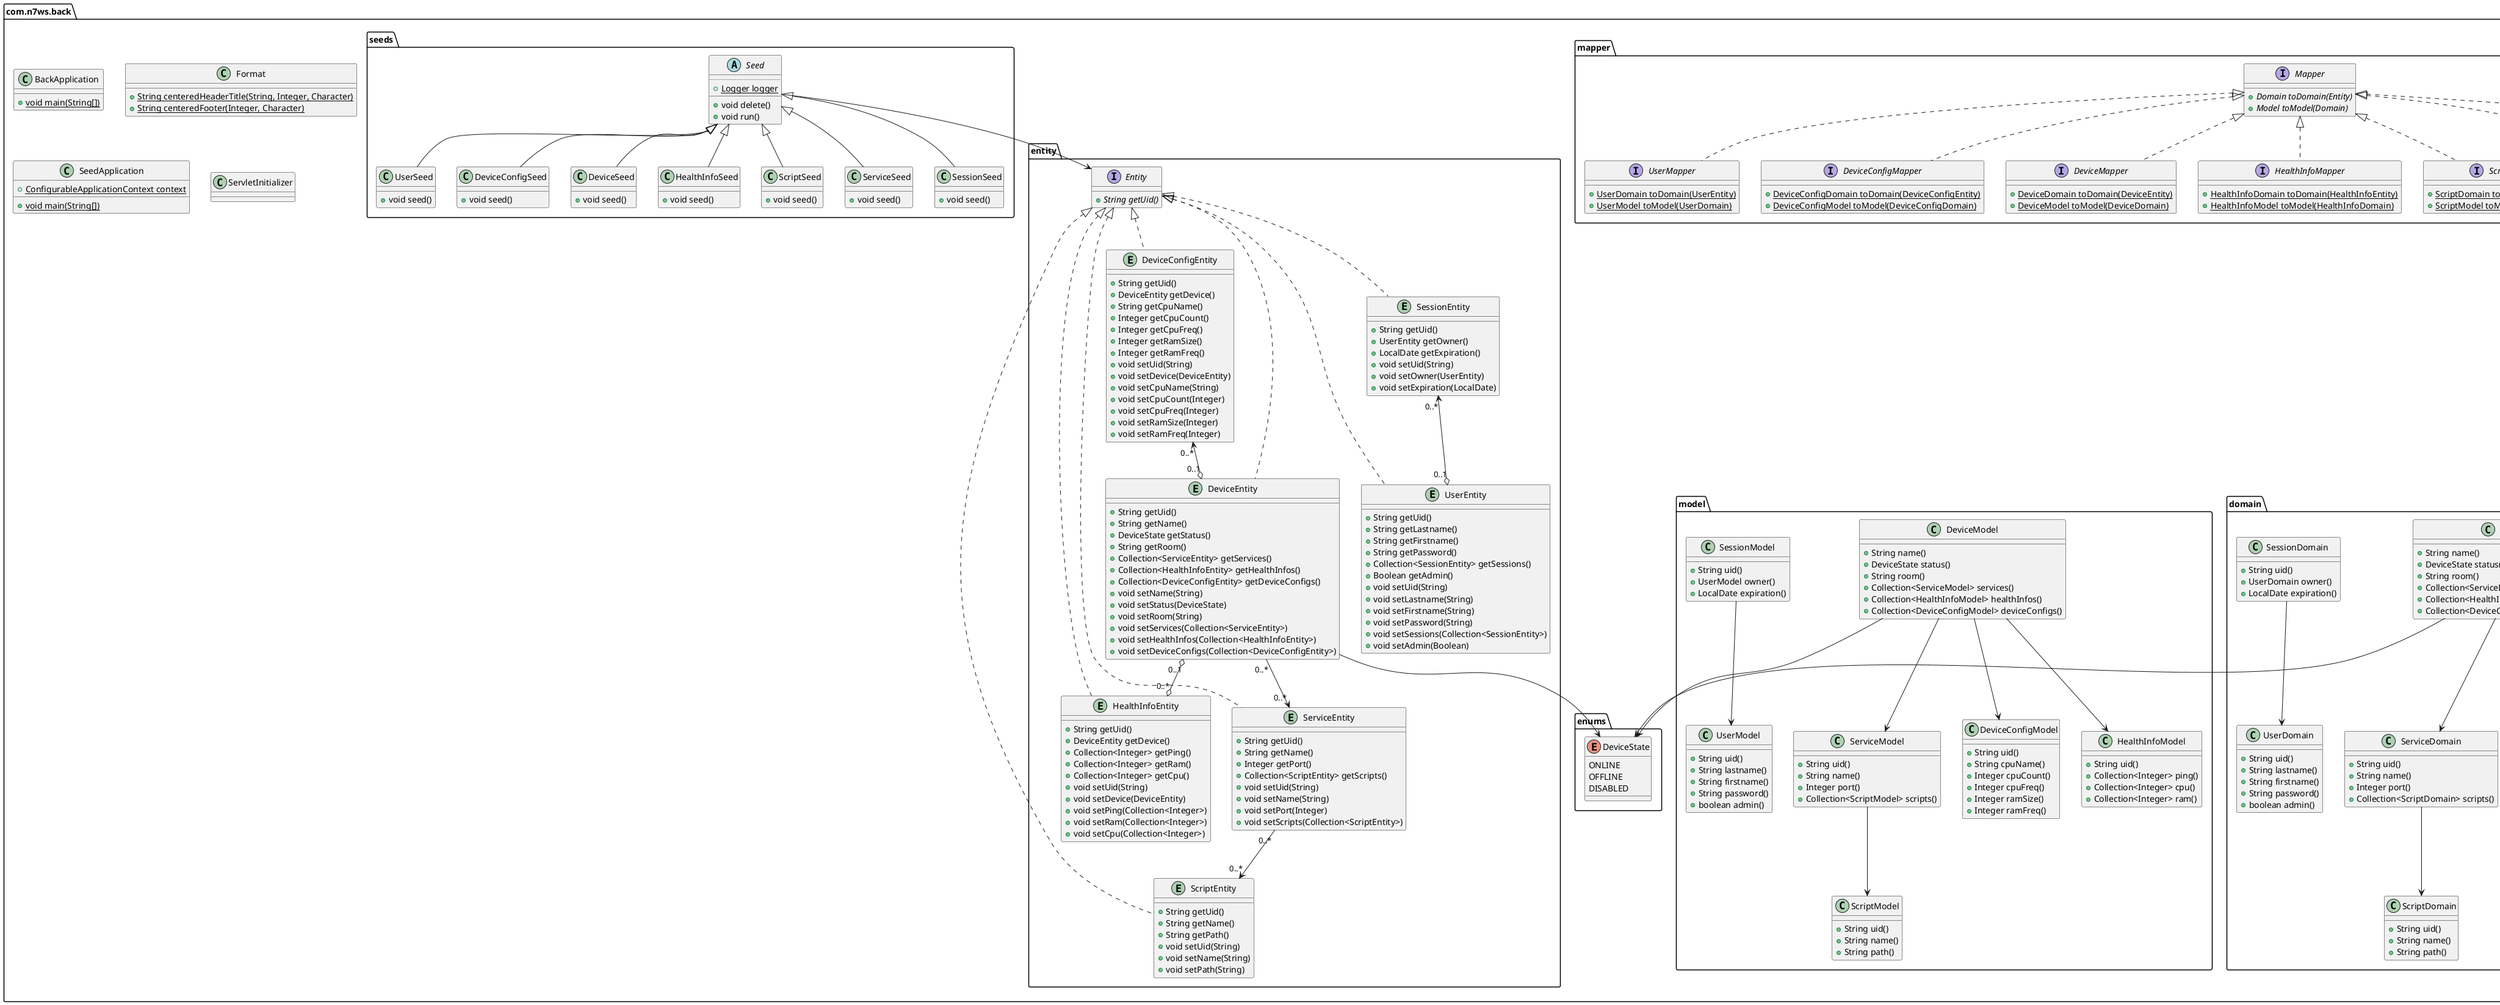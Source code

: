 @startuml
!pragma useIntermediatePackages false

class "BackApplication" as com.n7ws.back.BackApplication {
  + {static}void main(String[])
}
class "Format" as com.n7ws.back.Format {
  + {static}String centeredHeaderTitle(String, Integer, Character)
  + {static}String centeredFooter(Integer, Character)
}
class "SeedApplication" as com.n7ws.back.SeedApplication {
  + {static}ConfigurableApplicationContext context
  __
  + {static}void main(String[])
}
class "ServletInitializer" as com.n7ws.back.ServletInitializer {
}
class "DeviceConfigController" as com.n7ws.back.api.DeviceConfigController {
  +Collection<DeviceConfigModel> deviceConfigs()
  +DeviceConfigModel deviceConfig(String)
}
class "DeviceController" as com.n7ws.back.api.DeviceController {
  +Collection<DeviceModel> devices()
  +DeviceModel device(String)
}
class "HealthInfoController" as com.n7ws.back.api.HealthInfoController {
  +Collection<HealthInfoModel> healthInfos()
  +HealthInfoModel healthInfo(String)
}
class "ScriptController" as com.n7ws.back.api.ScriptController {
  +Collection<ScriptModel> scripts()
  +ScriptModel script(String)
}
class "ServiceController" as com.n7ws.back.api.ServiceController {
  +Collection<ServiceModel> services()
  +ServiceModel service(String)
}
class "SessionController" as com.n7ws.back.api.SessionController {
  +Collection<SessionModel> sessions()
  +SessionModel session(String)
}
class "UserController" as com.n7ws.back.api.UserController {
  +Collection<UserModel> users()
  +UserModel user(String)
}
class "DeviceConfigDomain" as com.n7ws.back.domain.DeviceConfigDomain {
  +String uid()
  +String cpuName()
  +Integer cpuCount()
  +Integer cpuFreq()
  +Integer ramSize()
  +Integer ramFreq()
}
class "DeviceDomain" as com.n7ws.back.domain.DeviceDomain {
  +String name()
  +DeviceState status()
  +String room()
  +Collection<ServiceDomain> services()
  +Collection<HealthInfoDomain> healthInfos()
  +Collection<DeviceConfigDomain> deviceConfigs()
}
class "HealthInfoDomain" as com.n7ws.back.domain.HealthInfoDomain {
  +String uid()
  +Collection<Integer> ping()
  +Collection<Integer> cpu()
  +Collection<Integer> ram()
}
class "ScriptDomain" as com.n7ws.back.domain.ScriptDomain {
  +String uid()
  +String name()
  +String path()
}
class "ServiceDomain" as com.n7ws.back.domain.ServiceDomain {
  +String uid()
  +String name()
  +Integer port()
  +Collection<ScriptDomain> scripts()
}
class "SessionDomain" as com.n7ws.back.domain.SessionDomain {
  +String uid()
  +UserDomain owner()
  +LocalDate expiration()
}
class "UserDomain" as com.n7ws.back.domain.UserDomain {
  +String uid()
  +String lastname()
  +String firstname()
  +String password()
  +boolean admin()
}
entity "DeviceConfigEntity" as com.n7ws.back.entity.DeviceConfigEntity {
  +String getUid()
  +DeviceEntity getDevice()
  +String getCpuName()
  +Integer getCpuCount()
  +Integer getCpuFreq()
  +Integer getRamSize()
  +Integer getRamFreq()
  +void setUid(String)
  +void setDevice(DeviceEntity)
  +void setCpuName(String)
  +void setCpuCount(Integer)
  +void setCpuFreq(Integer)
  +void setRamSize(Integer)
  +void setRamFreq(Integer)
}
entity "DeviceEntity" as com.n7ws.back.entity.DeviceEntity {
  +String getUid()
  +String getName()
  +DeviceState getStatus()
  +String getRoom()
  +Collection<ServiceEntity> getServices()
  +Collection<HealthInfoEntity> getHealthInfos()
  +Collection<DeviceConfigEntity> getDeviceConfigs()
  +void setName(String)
  +void setStatus(DeviceState)
  +void setRoom(String)
  +void setServices(Collection<ServiceEntity>)
  +void setHealthInfos(Collection<HealthInfoEntity>)
  +void setDeviceConfigs(Collection<DeviceConfigEntity>)
}
interface "Entity" as com.n7ws.back.entity.Entity {
  + {abstract}String getUid()
}
entity "HealthInfoEntity" as com.n7ws.back.entity.HealthInfoEntity {
  +String getUid()
  +DeviceEntity getDevice()
  +Collection<Integer> getPing()
  +Collection<Integer> getRam()
  +Collection<Integer> getCpu()
  +void setUid(String)
  +void setDevice(DeviceEntity)
  +void setPing(Collection<Integer>)
  +void setRam(Collection<Integer>)
  +void setCpu(Collection<Integer>)
}
entity "ScriptEntity" as com.n7ws.back.entity.ScriptEntity {
  +String getUid()
  +String getName()
  +String getPath()
  +void setUid(String)
  +void setName(String)
  +void setPath(String)
}
entity "ServiceEntity" as com.n7ws.back.entity.ServiceEntity {
  +String getUid()
  +String getName()
  +Integer getPort()
  +Collection<ScriptEntity> getScripts()
  +void setUid(String)
  +void setName(String)
  +void setPort(Integer)
  +void setScripts(Collection<ScriptEntity>)
}
entity "SessionEntity" as com.n7ws.back.entity.SessionEntity {
  +String getUid()
  +UserEntity getOwner()
  +LocalDate getExpiration()
  +void setUid(String)
  +void setOwner(UserEntity)
  +void setExpiration(LocalDate)
}
entity "UserEntity" as com.n7ws.back.entity.UserEntity {
  +String getUid()
  +String getLastname()
  +String getFirstname()
  +String getPassword()
  +Collection<SessionEntity> getSessions()
  +Boolean getAdmin()
  +void setUid(String)
  +void setLastname(String)
  +void setFirstname(String)
  +void setPassword(String)
  +void setSessions(Collection<SessionEntity>)
  +void setAdmin(Boolean)
}
enum "DeviceState" as com.n7ws.back.enums.DeviceState {
  ONLINE
  OFFLINE
  DISABLED
}
interface "DeviceConfigMapper" as com.n7ws.back.mapper.DeviceConfigMapper {
  __
  + {static}DeviceConfigDomain toDomain(DeviceConfigEntity)
  + {static}DeviceConfigModel toModel(DeviceConfigDomain)
}
interface "DeviceMapper" as com.n7ws.back.mapper.DeviceMapper {
  + {static}DeviceDomain toDomain(DeviceEntity)
  + {static}DeviceModel toModel(DeviceDomain)
}
interface "HealthInfoMapper" as com.n7ws.back.mapper.HealthInfoMapper {
  + {static}HealthInfoDomain toDomain(HealthInfoEntity)
  + {static}HealthInfoModel toModel(HealthInfoDomain)
}
interface "Mapper" as com.n7ws.back.mapper.Mapper {
  + {abstract}Domain toDomain(Entity)
  + {abstract}Model toModel(Domain)
}
interface "ScriptMapper" as com.n7ws.back.mapper.ScriptMapper {
  + {static}ScriptDomain toDomain(ScriptEntity)
  + {static}ScriptModel toModel(ScriptDomain)
}
interface "ServiceMapper" as com.n7ws.back.mapper.ServiceMapper {
  + {static}ServiceDomain toDomain(ServiceEntity)
  + {static}ServiceModel toModel(ServiceDomain)
}
interface "SessionMapper" as com.n7ws.back.mapper.SessionMapper {
  + {static}SessionDomain toDomain(SessionEntity)
  + {static}SessionModel toModel(SessionDomain)
}
interface "UserMapper" as com.n7ws.back.mapper.UserMapper {
  + {static}UserDomain toDomain(UserEntity)
  + {static}UserModel toModel(UserDomain)
}
class "DeviceConfigModel" as com.n7ws.back.model.DeviceConfigModel {
  +String uid()
  +String cpuName()
  +Integer cpuCount()
  +Integer cpuFreq()
  +Integer ramSize()
  +Integer ramFreq()
}
class "DeviceModel" as com.n7ws.back.model.DeviceModel {
  +String name()
  +DeviceState status()
  +String room()
  +Collection<ServiceModel> services()
  +Collection<HealthInfoModel> healthInfos()
  +Collection<DeviceConfigModel> deviceConfigs()
}
class "HealthInfoModel" as com.n7ws.back.model.HealthInfoModel {
  +String uid()
  +Collection<Integer> ping()
  +Collection<Integer> cpu()
  +Collection<Integer> ram()
}
class "ScriptModel" as com.n7ws.back.model.ScriptModel {
  +String uid()
  +String name()
  +String path()
}
class "ServiceModel" as com.n7ws.back.model.ServiceModel {
  +String uid()
  +String name()
  +Integer port()
  +Collection<ScriptModel> scripts()
}
class "SessionModel" as com.n7ws.back.model.SessionModel {
  +String uid()
  +UserModel owner()
  +LocalDate expiration()
}
class "UserModel" as com.n7ws.back.model.UserModel {
  +String uid()
  +String lastname()
  +String firstname()
  +String password()
  +boolean admin()
}
interface "DeviceConfigRepository" as com.n7ws.back.repository.DeviceConfigRepository {
}
interface "DeviceRepository" as com.n7ws.back.repository.DeviceRepository {
}
interface "HealthInfoRepository" as com.n7ws.back.repository.HealthInfoRepository {
}
interface "ScriptRepository" as com.n7ws.back.repository.ScriptRepository {
}
interface "ServiceRepository" as com.n7ws.back.repository.ServiceRepository {
}
interface "SessionRepository" as com.n7ws.back.repository.SessionRepository {
}
interface "UserRepository" as com.n7ws.back.repository.UserRepository {
}
class "DeviceConfigSeed" as com.n7ws.back.seeds.DeviceConfigSeed {
  +void seed()
}
class "DeviceSeed" as com.n7ws.back.seeds.DeviceSeed {
  +void seed()
}
class "HealthInfoSeed" as com.n7ws.back.seeds.HealthInfoSeed {
  +void seed()
}
class "ScriptSeed" as com.n7ws.back.seeds.ScriptSeed {
  +void seed()
}
abstract class "Seed" as com.n7ws.back.seeds.Seed {
  ..
  + {static}Logger logger
  __
  +void delete()
  +void run()
}
class "ServiceSeed" as com.n7ws.back.seeds.ServiceSeed {
  +void seed()
}
class "SessionSeed" as com.n7ws.back.seeds.SessionSeed {
  +void seed()
}
class "UserSeed" as com.n7ws.back.seeds.UserSeed {
  +void seed()
}
com.n7ws.back.api.DeviceConfigController --> com.n7ws.back.repository.DeviceConfigRepository
com.n7ws.back.api.DeviceController --> com.n7ws.back.repository.DeviceRepository
com.n7ws.back.api.HealthInfoController --> com.n7ws.back.repository.HealthInfoRepository
com.n7ws.back.api.ScriptController --> com.n7ws.back.repository.ScriptRepository
com.n7ws.back.api.ServiceController --> com.n7ws.back.repository.ServiceRepository
com.n7ws.back.api.SessionController --> com.n7ws.back.repository.SessionRepository
com.n7ws.back.api.UserController --> com.n7ws.back.repository.UserRepository
com.n7ws.back.domain.DeviceDomain --> com.n7ws.back.enums.DeviceState
com.n7ws.back.domain.DeviceDomain --> com.n7ws.back.domain.ServiceDomain
com.n7ws.back.domain.DeviceDomain --> com.n7ws.back.domain.DeviceConfigDomain
com.n7ws.back.domain.DeviceDomain --> com.n7ws.back.domain.HealthInfoDomain
com.n7ws.back.domain.ServiceDomain --> com.n7ws.back.domain.ScriptDomain
com.n7ws.back.domain.SessionDomain --> com.n7ws.back.domain.UserDomain
com.n7ws.back.entity.DeviceConfigEntity .u.|> com.n7ws.back.entity.Entity
com.n7ws.back.entity.DeviceConfigEntity "0..*" <--o "0..1" com.n7ws.back.entity.DeviceEntity
com.n7ws.back.entity.DeviceEntity .u.|> com.n7ws.back.entity.Entity
com.n7ws.back.entity.DeviceEntity "0..1" o--o "0..*" com.n7ws.back.entity.HealthInfoEntity
com.n7ws.back.entity.DeviceEntity --> com.n7ws.back.enums.DeviceState
com.n7ws.back.entity.DeviceEntity "0..*" --> "0..*" com.n7ws.back.entity.ServiceEntity
com.n7ws.back.entity.HealthInfoEntity .u.|> com.n7ws.back.entity.Entity
com.n7ws.back.entity.ScriptEntity .u.|> com.n7ws.back.entity.Entity
com.n7ws.back.entity.ServiceEntity .u.|> com.n7ws.back.entity.Entity
com.n7ws.back.entity.ServiceEntity "0..*" --> "0..*" com.n7ws.back.entity.ScriptEntity
com.n7ws.back.entity.SessionEntity .u.|> com.n7ws.back.entity.Entity
com.n7ws.back.entity.SessionEntity "0..*" <--o "0..1" com.n7ws.back.entity.UserEntity
com.n7ws.back.entity.UserEntity .u.|> com.n7ws.back.entity.Entity
com.n7ws.back.mapper.DeviceConfigMapper .u.|> com.n7ws.back.mapper.Mapper
com.n7ws.back.mapper.DeviceMapper .u.|> com.n7ws.back.mapper.Mapper
com.n7ws.back.mapper.HealthInfoMapper .u.|> com.n7ws.back.mapper.Mapper
com.n7ws.back.mapper.ScriptMapper .u.|> com.n7ws.back.mapper.Mapper
com.n7ws.back.mapper.ServiceMapper .u.|> com.n7ws.back.mapper.Mapper
com.n7ws.back.mapper.SessionMapper .u.|> com.n7ws.back.mapper.Mapper
com.n7ws.back.mapper.UserMapper .u.|> com.n7ws.back.mapper.Mapper
com.n7ws.back.model.DeviceModel --> com.n7ws.back.model.HealthInfoModel
com.n7ws.back.model.DeviceModel --> com.n7ws.back.enums.DeviceState
com.n7ws.back.model.DeviceModel --> com.n7ws.back.model.ServiceModel
com.n7ws.back.model.DeviceModel --> com.n7ws.back.model.DeviceConfigModel
com.n7ws.back.model.ServiceModel --> com.n7ws.back.model.ScriptModel
com.n7ws.back.model.SessionModel --> com.n7ws.back.model.UserModel
com.n7ws.back.seeds.DeviceConfigSeed -u-|> com.n7ws.back.seeds.Seed
com.n7ws.back.seeds.DeviceSeed -u-|> com.n7ws.back.seeds.Seed
com.n7ws.back.seeds.HealthInfoSeed -u-|> com.n7ws.back.seeds.Seed
com.n7ws.back.seeds.ScriptSeed -u-|> com.n7ws.back.seeds.Seed
com.n7ws.back.seeds.Seed --> com.n7ws.back.entity.Entity
com.n7ws.back.seeds.ServiceSeed -u-|> com.n7ws.back.seeds.Seed
com.n7ws.back.seeds.SessionSeed -u-|> com.n7ws.back.seeds.Seed
com.n7ws.back.seeds.UserSeed -u-|> com.n7ws.back.seeds.Seed
@enduml
